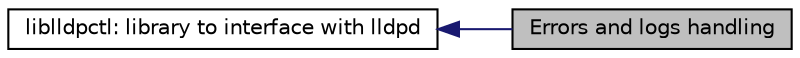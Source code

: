 digraph structs
{
  edge [fontname="Helvetica",fontsize="10",labelfontname="Helvetica",labelfontsize="10"];
  node [fontname="Helvetica",fontsize="10",shape=record];
  rankdir=LR;
  Node1 [label="liblldpctl: library to interface with lldpd",height=0.2,width=0.4,color="black", fillcolor="white", style="filled",URL="$group__liblldpctl.html"];
  Node0 [label="Errors and logs handling",height=0.2,width=0.4,color="black", fillcolor="grey75", style="filled" fontcolor="black"];
  Node1->Node0 [shape=plaintext, color="midnightblue", dir="back", style="solid"];
}
